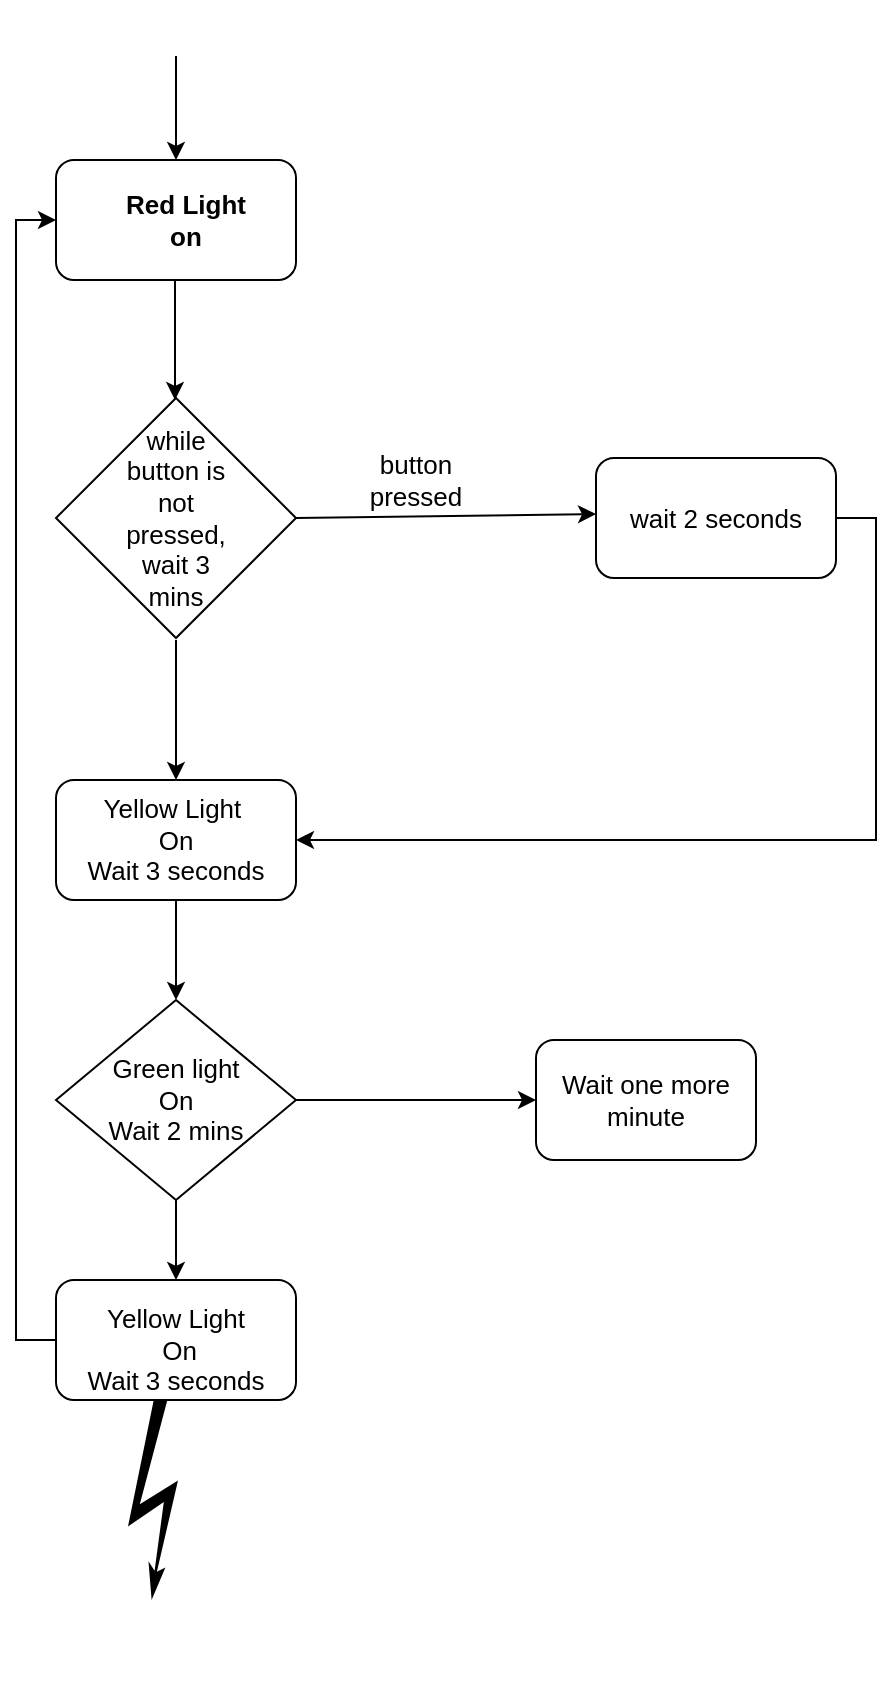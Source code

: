 <mxfile version="12.1.2" type="github" pages="1"><diagram name="Page-1" id="e7e014a7-5840-1c2e-5031-d8a46d1fe8dd"><mxGraphModel dx="1005" dy="500" grid="1" gridSize="10" guides="1" tooltips="1" connect="1" arrows="1" fold="1" page="1" pageScale="1" pageWidth="1169" pageHeight="826" background="#ffffff" math="0" shadow="0"><root><mxCell id="0"/><mxCell id="1" parent="0"/><mxCell id="9DS7WhhXm_5Q0wzfse3M-41" value="" style="rounded=1;whiteSpace=wrap;html=1;" vertex="1" parent="1"><mxGeometry x="290" y="290" width="120" height="60" as="geometry"/></mxCell><mxCell id="9DS7WhhXm_5Q0wzfse3M-42" value="Red Light on" style="text;html=1;strokeColor=none;fillColor=none;align=center;verticalAlign=middle;whiteSpace=wrap;rounded=0;fontStyle=1;horizontal=1;fontSize=13;" vertex="1" parent="1"><mxGeometry x="320" y="310" width="70" height="20" as="geometry"/></mxCell><mxCell id="9DS7WhhXm_5Q0wzfse3M-84" style="edgeStyle=orthogonalEdgeStyle;rounded=0;orthogonalLoop=1;jettySize=auto;html=1;exitX=0.5;exitY=1;exitDx=0;exitDy=0;entryX=0.5;entryY=0;entryDx=0;entryDy=0;fontSize=13;" edge="1" parent="1" source="9DS7WhhXm_5Q0wzfse3M-43" target="9DS7WhhXm_5Q0wzfse3M-41"><mxGeometry relative="1" as="geometry"/></mxCell><mxCell id="9DS7WhhXm_5Q0wzfse3M-43" value="" style="shape=image;html=1;verticalAlign=top;verticalLabelPosition=bottom;labelBackgroundColor=#ffffff;imageAspect=0;aspect=fixed;image=https://cdn4.iconfinder.com/data/icons/essential-app-2/16/record-round-circle-dot-128.png" vertex="1" parent="1"><mxGeometry x="336" y="210" width="28" height="28" as="geometry"/></mxCell><mxCell id="9DS7WhhXm_5Q0wzfse3M-44" value="" style="shape=image;html=1;verticalAlign=top;verticalLabelPosition=bottom;labelBackgroundColor=#ffffff;imageAspect=0;aspect=fixed;image=https://cdn2.iconfinder.com/data/icons/font-awesome/1792/dot-circle-o-128.png" vertex="1" parent="1"><mxGeometry x="318.5" y="1010" width="40" height="40" as="geometry"/></mxCell><mxCell id="9DS7WhhXm_5Q0wzfse3M-45" value="" style="shape=mxgraph.signs.safety.high_voltage_1;html=1;fillColor=#000000;strokeColor=none;verticalLabelPosition=bottom;verticalAlign=top;align=center;" vertex="1" parent="1"><mxGeometry x="326" y="910" width="25" height="100" as="geometry"/></mxCell><mxCell id="9DS7WhhXm_5Q0wzfse3M-46" value="" style="endArrow=classic;html=1;fontSize=13;" edge="1" parent="1"><mxGeometry width="50" height="50" relative="1" as="geometry"><mxPoint x="349.5" y="350" as="sourcePoint"/><mxPoint x="349.5" y="410" as="targetPoint"/></mxGeometry></mxCell><mxCell id="9DS7WhhXm_5Q0wzfse3M-48" value="" style="rhombus;whiteSpace=wrap;html=1;fontSize=13;" vertex="1" parent="1"><mxGeometry x="290" y="409" width="120" height="120" as="geometry"/></mxCell><mxCell id="9DS7WhhXm_5Q0wzfse3M-49" value="while button is not pressed, wait 3 mins" style="text;html=1;strokeColor=none;fillColor=none;align=center;verticalAlign=middle;whiteSpace=wrap;rounded=0;fontSize=13;direction=south;" vertex="1" parent="1"><mxGeometry x="340" y="422" width="20" height="94" as="geometry"/></mxCell><mxCell id="9DS7WhhXm_5Q0wzfse3M-51" value="" style="endArrow=classic;html=1;fontSize=13;" edge="1" parent="1"><mxGeometry width="50" height="50" relative="1" as="geometry"><mxPoint x="410" y="469" as="sourcePoint"/><mxPoint x="560" y="467" as="targetPoint"/></mxGeometry></mxCell><mxCell id="9DS7WhhXm_5Q0wzfse3M-64" style="edgeStyle=orthogonalEdgeStyle;rounded=0;orthogonalLoop=1;jettySize=auto;html=1;exitX=1;exitY=0.5;exitDx=0;exitDy=0;entryX=1;entryY=0.5;entryDx=0;entryDy=0;fontSize=13;" edge="1" parent="1" source="9DS7WhhXm_5Q0wzfse3M-52" target="9DS7WhhXm_5Q0wzfse3M-58"><mxGeometry relative="1" as="geometry"/></mxCell><mxCell id="9DS7WhhXm_5Q0wzfse3M-52" value="" style="rounded=1;whiteSpace=wrap;html=1;fontSize=13;" vertex="1" parent="1"><mxGeometry x="560" y="439" width="120" height="60" as="geometry"/></mxCell><mxCell id="9DS7WhhXm_5Q0wzfse3M-53" value="wait 2 seconds" style="text;html=1;strokeColor=none;fillColor=none;align=center;verticalAlign=middle;whiteSpace=wrap;rounded=0;fontSize=13;" vertex="1" parent="1"><mxGeometry x="575" y="459" width="90" height="20" as="geometry"/></mxCell><mxCell id="9DS7WhhXm_5Q0wzfse3M-54" value="button pressed" style="text;html=1;strokeColor=none;fillColor=none;align=center;verticalAlign=middle;whiteSpace=wrap;rounded=0;fontSize=13;" vertex="1" parent="1"><mxGeometry x="450" y="440" width="40" height="20" as="geometry"/></mxCell><mxCell id="9DS7WhhXm_5Q0wzfse3M-57" value="" style="endArrow=classic;html=1;fontSize=13;" edge="1" parent="1"><mxGeometry width="50" height="50" relative="1" as="geometry"><mxPoint x="350" y="530" as="sourcePoint"/><mxPoint x="350" y="600" as="targetPoint"/></mxGeometry></mxCell><mxCell id="9DS7WhhXm_5Q0wzfse3M-68" style="edgeStyle=orthogonalEdgeStyle;rounded=0;orthogonalLoop=1;jettySize=auto;html=1;exitX=0.5;exitY=1;exitDx=0;exitDy=0;fontSize=13;" edge="1" parent="1" source="9DS7WhhXm_5Q0wzfse3M-58"><mxGeometry relative="1" as="geometry"><mxPoint x="350" y="710" as="targetPoint"/></mxGeometry></mxCell><mxCell id="9DS7WhhXm_5Q0wzfse3M-58" value="Yellow Light&amp;nbsp;&lt;br&gt;On&lt;br&gt;Wait 3 seconds" style="rounded=1;whiteSpace=wrap;html=1;fontSize=13;" vertex="1" parent="1"><mxGeometry x="290" y="600" width="120" height="60" as="geometry"/></mxCell><mxCell id="9DS7WhhXm_5Q0wzfse3M-72" value="" style="rounded=1;whiteSpace=wrap;html=1;" vertex="1" parent="1"><mxGeometry x="530" y="730" width="110" height="60" as="geometry"/></mxCell><mxCell id="9DS7WhhXm_5Q0wzfse3M-77" style="edgeStyle=orthogonalEdgeStyle;rounded=0;orthogonalLoop=1;jettySize=auto;html=1;exitX=1;exitY=0.5;exitDx=0;exitDy=0;entryX=0;entryY=0.5;entryDx=0;entryDy=0;fontSize=13;" edge="1" parent="1" source="9DS7WhhXm_5Q0wzfse3M-75" target="9DS7WhhXm_5Q0wzfse3M-72"><mxGeometry relative="1" as="geometry"/></mxCell><mxCell id="9DS7WhhXm_5Q0wzfse3M-81" style="edgeStyle=orthogonalEdgeStyle;rounded=0;orthogonalLoop=1;jettySize=auto;html=1;exitX=0.5;exitY=1;exitDx=0;exitDy=0;fontSize=13;" edge="1" parent="1" source="9DS7WhhXm_5Q0wzfse3M-75" target="9DS7WhhXm_5Q0wzfse3M-82"><mxGeometry relative="1" as="geometry"><mxPoint x="350" y="880" as="targetPoint"/></mxGeometry></mxCell><mxCell id="9DS7WhhXm_5Q0wzfse3M-75" value="" style="rhombus;whiteSpace=wrap;html=1;fontSize=13;" vertex="1" parent="1"><mxGeometry x="290" y="710" width="120" height="100" as="geometry"/></mxCell><mxCell id="9DS7WhhXm_5Q0wzfse3M-74" value="Green light On&lt;br&gt;Wait 2 mins" style="text;html=1;strokeColor=none;fillColor=none;align=center;verticalAlign=middle;whiteSpace=wrap;rounded=0;fontSize=13;" vertex="1" parent="1"><mxGeometry x="315" y="750" width="70" height="20" as="geometry"/></mxCell><mxCell id="9DS7WhhXm_5Q0wzfse3M-78" value="Wait one more minute" style="text;html=1;strokeColor=none;fillColor=none;align=center;verticalAlign=middle;whiteSpace=wrap;rounded=0;fontSize=13;" vertex="1" parent="1"><mxGeometry x="540" y="750" width="90" height="20" as="geometry"/></mxCell><mxCell id="9DS7WhhXm_5Q0wzfse3M-85" style="edgeStyle=orthogonalEdgeStyle;rounded=0;orthogonalLoop=1;jettySize=auto;html=1;exitX=0;exitY=0.5;exitDx=0;exitDy=0;entryX=0;entryY=0.5;entryDx=0;entryDy=0;fontSize=13;" edge="1" parent="1" source="9DS7WhhXm_5Q0wzfse3M-82" target="9DS7WhhXm_5Q0wzfse3M-41"><mxGeometry relative="1" as="geometry"/></mxCell><mxCell id="9DS7WhhXm_5Q0wzfse3M-82" value="" style="rounded=1;whiteSpace=wrap;html=1;" vertex="1" parent="1"><mxGeometry x="290" y="850" width="120" height="60" as="geometry"/></mxCell><mxCell id="9DS7WhhXm_5Q0wzfse3M-83" value="Yellow Light&lt;br&gt;&amp;nbsp;On&lt;br&gt;Wait 3 seconds" style="text;html=1;strokeColor=none;fillColor=none;align=center;verticalAlign=middle;whiteSpace=wrap;rounded=0;fontSize=13;" vertex="1" parent="1"><mxGeometry x="300" y="870" width="100" height="30" as="geometry"/></mxCell></root></mxGraphModel></diagram></mxfile>